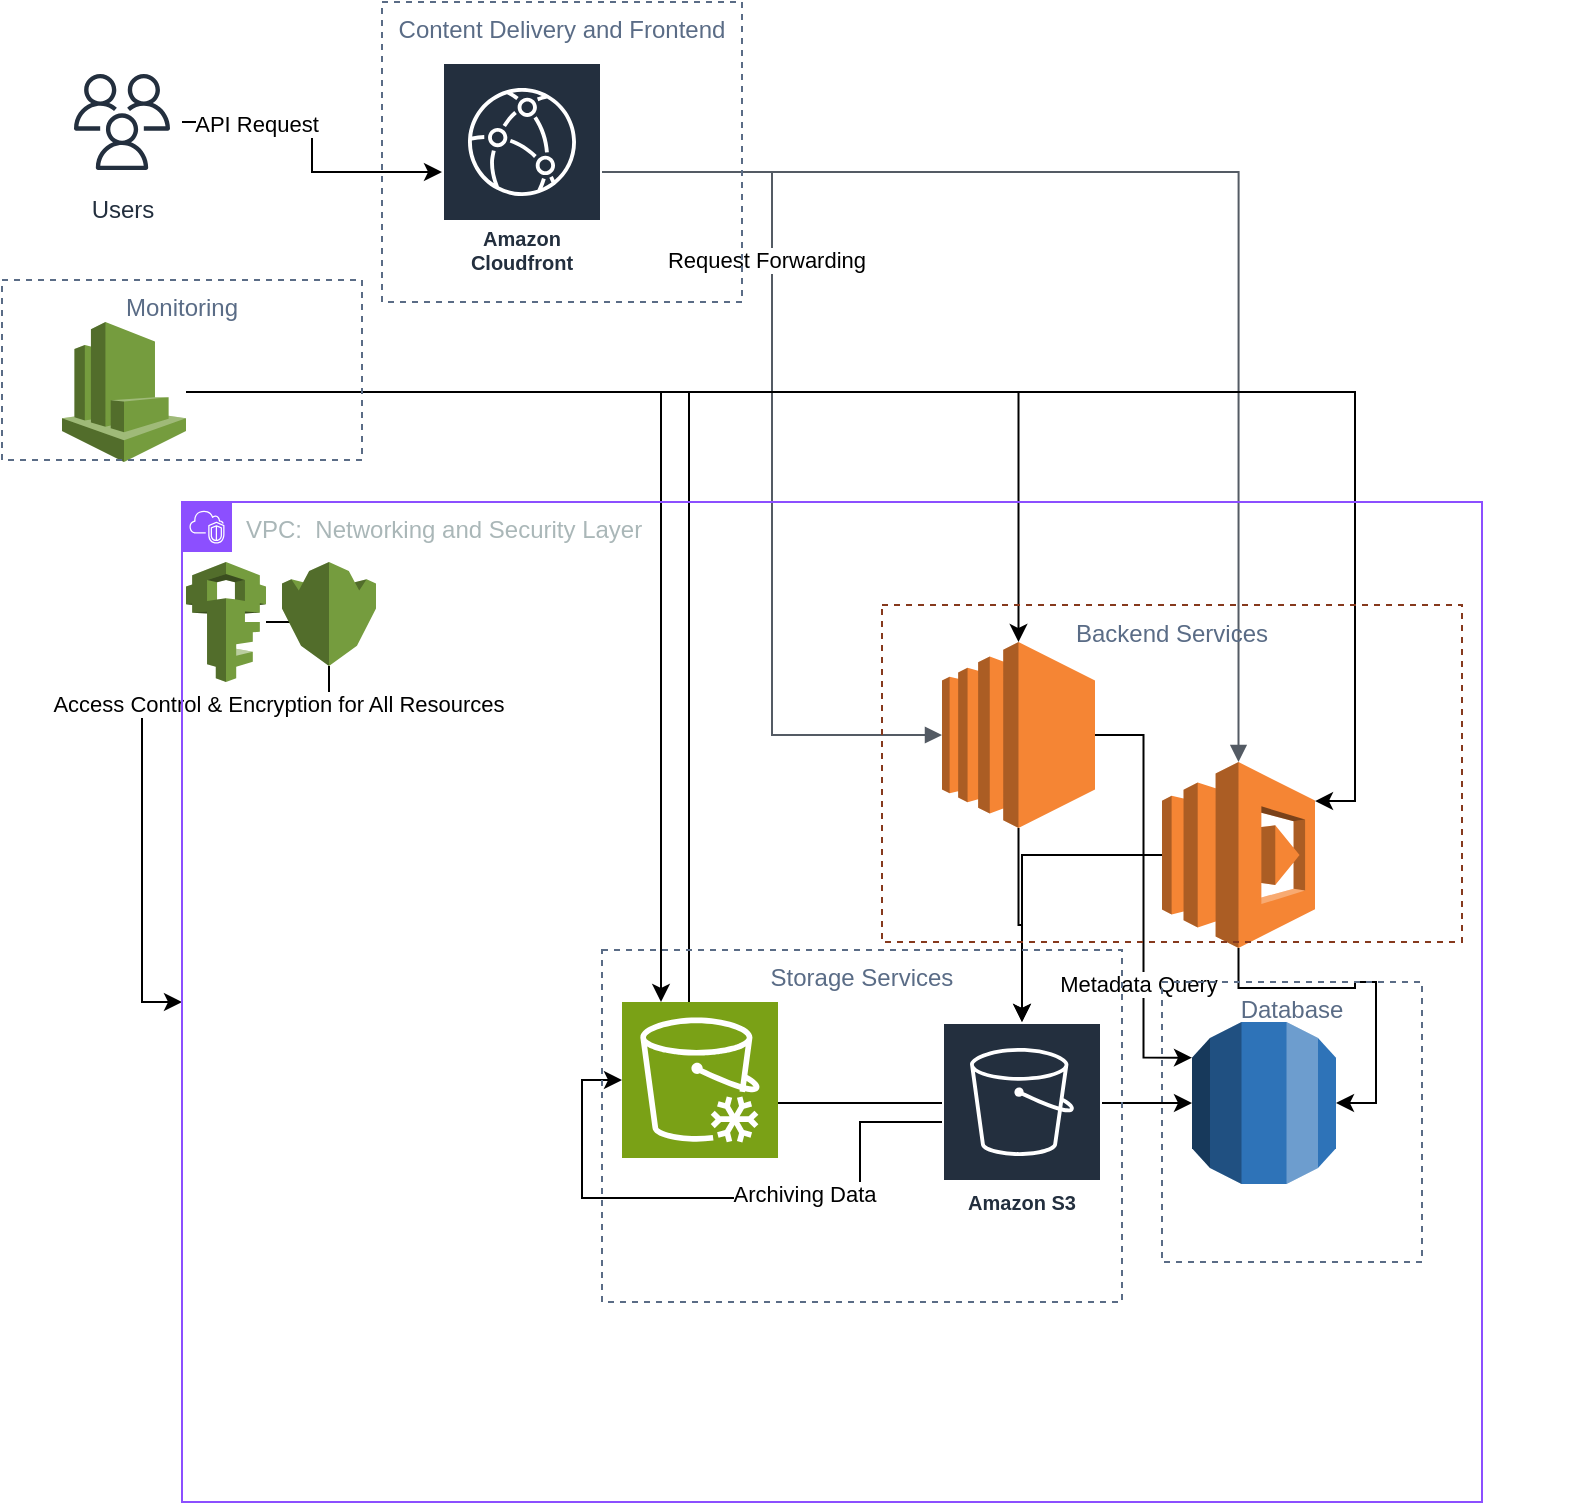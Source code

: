 <mxfile version="25.0.3">
  <diagram name="Page-1" id="KIsASXYknDO_u6vpb7rf">
    <mxGraphModel grid="1" page="1" gridSize="10" guides="1" tooltips="1" connect="1" arrows="1" fold="1" pageScale="1" pageWidth="850" pageHeight="1100" math="0" shadow="0">
      <root>
        <mxCell id="0" />
        <mxCell id="1" parent="0" />
        <mxCell id="wlKHGa--05lUgcBVfdMC-46" value="" style="group" vertex="1" connectable="0" parent="1">
          <mxGeometry x="60" y="30" width="760" height="730" as="geometry" />
        </mxCell>
        <mxCell id="wlKHGa--05lUgcBVfdMC-1" value="Amazon Cloudfront" style="sketch=0;outlineConnect=0;fontColor=#232F3E;gradientColor=none;strokeColor=#ffffff;fillColor=#232F3E;dashed=0;verticalLabelPosition=middle;verticalAlign=bottom;align=center;html=1;whiteSpace=wrap;fontSize=10;fontStyle=1;spacing=3;shape=mxgraph.aws4.productIcon;prIcon=mxgraph.aws4.cloudfront;" vertex="1" parent="wlKHGa--05lUgcBVfdMC-46">
          <mxGeometry x="190" y="10" width="80" height="110" as="geometry" />
        </mxCell>
        <mxCell id="wlKHGa--05lUgcBVfdMC-47" style="edgeStyle=orthogonalEdgeStyle;rounded=0;orthogonalLoop=1;jettySize=auto;html=1;" edge="1" parent="wlKHGa--05lUgcBVfdMC-46" source="wlKHGa--05lUgcBVfdMC-2" target="wlKHGa--05lUgcBVfdMC-1">
          <mxGeometry relative="1" as="geometry" />
        </mxCell>
        <mxCell id="wlKHGa--05lUgcBVfdMC-48" value="API Request" style="edgeLabel;html=1;align=center;verticalAlign=middle;resizable=0;points=[];" vertex="1" connectable="0" parent="wlKHGa--05lUgcBVfdMC-47">
          <mxGeometry x="-0.528" y="-1" relative="1" as="geometry">
            <mxPoint as="offset" />
          </mxGeometry>
        </mxCell>
        <mxCell id="wlKHGa--05lUgcBVfdMC-2" value="Users" style="sketch=0;outlineConnect=0;fontColor=#232F3E;gradientColor=none;strokeColor=#232F3E;fillColor=#ffffff;dashed=0;verticalLabelPosition=bottom;verticalAlign=top;align=center;html=1;fontSize=12;fontStyle=0;aspect=fixed;shape=mxgraph.aws4.resourceIcon;resIcon=mxgraph.aws4.users;" vertex="1" parent="wlKHGa--05lUgcBVfdMC-46">
          <mxGeometry y="10" width="60" height="60" as="geometry" />
        </mxCell>
        <mxCell id="wlKHGa--05lUgcBVfdMC-5" value="" style="edgeStyle=orthogonalEdgeStyle;html=1;endArrow=block;elbow=vertical;startArrow=none;endFill=1;strokeColor=#545B64;rounded=0;entryX=0;entryY=0.5;entryDx=0;entryDy=0;entryPerimeter=0;" edge="1" parent="wlKHGa--05lUgcBVfdMC-46" source="wlKHGa--05lUgcBVfdMC-1" target="wlKHGa--05lUgcBVfdMC-3">
          <mxGeometry width="100" relative="1" as="geometry">
            <mxPoint x="124" y="145" as="sourcePoint" />
            <mxPoint x="224" y="145" as="targetPoint" />
          </mxGeometry>
        </mxCell>
        <mxCell id="wlKHGa--05lUgcBVfdMC-49" value="Request Forwarding" style="edgeLabel;html=1;align=center;verticalAlign=middle;resizable=0;points=[];" vertex="1" connectable="0" parent="wlKHGa--05lUgcBVfdMC-5">
          <mxGeometry x="-0.43" y="-3" relative="1" as="geometry">
            <mxPoint as="offset" />
          </mxGeometry>
        </mxCell>
        <mxCell id="wlKHGa--05lUgcBVfdMC-6" value="" style="edgeStyle=orthogonalEdgeStyle;html=1;endArrow=block;elbow=vertical;startArrow=none;endFill=1;strokeColor=#545B64;rounded=0;entryX=0.5;entryY=0;entryDx=0;entryDy=0;entryPerimeter=0;" edge="1" parent="wlKHGa--05lUgcBVfdMC-46" source="wlKHGa--05lUgcBVfdMC-1" target="wlKHGa--05lUgcBVfdMC-4">
          <mxGeometry width="100" relative="1" as="geometry">
            <mxPoint x="144" y="140" as="sourcePoint" />
            <mxPoint x="244" y="140" as="targetPoint" />
          </mxGeometry>
        </mxCell>
        <mxCell id="wlKHGa--05lUgcBVfdMC-24" style="edgeStyle=orthogonalEdgeStyle;rounded=0;orthogonalLoop=1;jettySize=auto;html=1;exitX=0.5;exitY=1;exitDx=0;exitDy=0;" edge="1" parent="wlKHGa--05lUgcBVfdMC-46">
          <mxGeometry relative="1" as="geometry">
            <mxPoint x="304" y="560" as="sourcePoint" />
            <mxPoint x="304" y="560" as="targetPoint" />
          </mxGeometry>
        </mxCell>
        <mxCell id="z1jR--yxkxkSY4aTle47-1" value="" style="edgeStyle=orthogonalEdgeStyle;rounded=0;orthogonalLoop=1;jettySize=auto;html=1;" edge="1" parent="wlKHGa--05lUgcBVfdMC-46" source="wlKHGa--05lUgcBVfdMC-25" target="wlKHGa--05lUgcBVfdMC-26">
          <mxGeometry relative="1" as="geometry" />
        </mxCell>
        <mxCell id="wlKHGa--05lUgcBVfdMC-25" value="" style="outlineConnect=0;dashed=0;verticalLabelPosition=bottom;verticalAlign=top;align=center;html=1;shape=mxgraph.aws3.iam;fillColor=#759C3E;gradientColor=none;" vertex="1" parent="wlKHGa--05lUgcBVfdMC-46">
          <mxGeometry x="62" y="260" width="40" height="60" as="geometry" />
        </mxCell>
        <mxCell id="wlKHGa--05lUgcBVfdMC-72" style="edgeStyle=orthogonalEdgeStyle;rounded=0;orthogonalLoop=1;jettySize=auto;html=1;entryX=0;entryY=0.5;entryDx=0;entryDy=0;" edge="1" parent="wlKHGa--05lUgcBVfdMC-46" source="wlKHGa--05lUgcBVfdMC-26" target="wlKHGa--05lUgcBVfdMC-60">
          <mxGeometry relative="1" as="geometry">
            <mxPoint x="110.0" y="410" as="targetPoint" />
          </mxGeometry>
        </mxCell>
        <mxCell id="z1jR--yxkxkSY4aTle47-2" value="Access Control &amp;amp; Encryption for All Resources" style="edgeLabel;html=1;align=center;verticalAlign=middle;resizable=0;points=[];" vertex="1" connectable="0" parent="wlKHGa--05lUgcBVfdMC-72">
          <mxGeometry x="-0.678" y="-1" relative="1" as="geometry">
            <mxPoint as="offset" />
          </mxGeometry>
        </mxCell>
        <mxCell id="wlKHGa--05lUgcBVfdMC-26" value="" style="outlineConnect=0;dashed=0;verticalLabelPosition=bottom;verticalAlign=top;align=center;html=1;shape=mxgraph.aws3.kms;fillColor=#759C3E;gradientColor=none;" vertex="1" parent="wlKHGa--05lUgcBVfdMC-46">
          <mxGeometry x="110" y="260" width="47" height="52" as="geometry" />
        </mxCell>
        <mxCell id="wlKHGa--05lUgcBVfdMC-41" style="edgeStyle=orthogonalEdgeStyle;rounded=0;orthogonalLoop=1;jettySize=auto;html=1;" edge="1" parent="wlKHGa--05lUgcBVfdMC-46" source="wlKHGa--05lUgcBVfdMC-40" target="wlKHGa--05lUgcBVfdMC-3">
          <mxGeometry relative="1" as="geometry" />
        </mxCell>
        <mxCell id="wlKHGa--05lUgcBVfdMC-40" value="" style="outlineConnect=0;dashed=0;verticalLabelPosition=bottom;verticalAlign=top;align=center;html=1;shape=mxgraph.aws3.cloudwatch;fillColor=#759C3E;gradientColor=none;" vertex="1" parent="wlKHGa--05lUgcBVfdMC-46">
          <mxGeometry y="140" width="62" height="70" as="geometry" />
        </mxCell>
        <mxCell id="wlKHGa--05lUgcBVfdMC-42" style="edgeStyle=orthogonalEdgeStyle;rounded=0;orthogonalLoop=1;jettySize=auto;html=1;entryX=1;entryY=0.21;entryDx=0;entryDy=0;entryPerimeter=0;" edge="1" parent="wlKHGa--05lUgcBVfdMC-46" source="wlKHGa--05lUgcBVfdMC-40" target="wlKHGa--05lUgcBVfdMC-4">
          <mxGeometry relative="1" as="geometry" />
        </mxCell>
        <mxCell id="wlKHGa--05lUgcBVfdMC-43" style="edgeStyle=orthogonalEdgeStyle;rounded=0;orthogonalLoop=1;jettySize=auto;html=1;entryX=0.25;entryY=0;entryDx=0;entryDy=0;entryPerimeter=0;" edge="1" parent="wlKHGa--05lUgcBVfdMC-46" source="wlKHGa--05lUgcBVfdMC-40" target="wlKHGa--05lUgcBVfdMC-17">
          <mxGeometry relative="1" as="geometry" />
        </mxCell>
        <mxCell id="wlKHGa--05lUgcBVfdMC-45" style="edgeStyle=orthogonalEdgeStyle;rounded=0;orthogonalLoop=1;jettySize=auto;html=1;entryX=0;entryY=0.5;entryDx=0;entryDy=0;entryPerimeter=0;" edge="1" parent="wlKHGa--05lUgcBVfdMC-46" source="wlKHGa--05lUgcBVfdMC-40" target="wlKHGa--05lUgcBVfdMC-19">
          <mxGeometry relative="1" as="geometry" />
        </mxCell>
        <mxCell id="wlKHGa--05lUgcBVfdMC-55" value="" style="group" vertex="1" connectable="0" parent="wlKHGa--05lUgcBVfdMC-46">
          <mxGeometry x="280" y="300" width="440" height="330" as="geometry" />
        </mxCell>
        <mxCell id="wlKHGa--05lUgcBVfdMC-9" style="edgeStyle=orthogonalEdgeStyle;rounded=0;orthogonalLoop=1;jettySize=auto;html=1;" edge="1" parent="wlKHGa--05lUgcBVfdMC-55" source="wlKHGa--05lUgcBVfdMC-3" target="wlKHGa--05lUgcBVfdMC-7">
          <mxGeometry relative="1" as="geometry" />
        </mxCell>
        <mxCell id="wlKHGa--05lUgcBVfdMC-3" value="" style="outlineConnect=0;dashed=0;verticalLabelPosition=bottom;verticalAlign=top;align=center;html=1;shape=mxgraph.aws3.ec2;fillColor=#F58534;gradientColor=none;" vertex="1" parent="wlKHGa--05lUgcBVfdMC-55">
          <mxGeometry x="160" width="76.5" height="93" as="geometry" />
        </mxCell>
        <mxCell id="wlKHGa--05lUgcBVfdMC-16" style="edgeStyle=orthogonalEdgeStyle;rounded=0;orthogonalLoop=1;jettySize=auto;html=1;" edge="1" parent="wlKHGa--05lUgcBVfdMC-55" source="wlKHGa--05lUgcBVfdMC-4" target="wlKHGa--05lUgcBVfdMC-7">
          <mxGeometry relative="1" as="geometry" />
        </mxCell>
        <mxCell id="wlKHGa--05lUgcBVfdMC-4" value="" style="outlineConnect=0;dashed=0;verticalLabelPosition=bottom;verticalAlign=top;align=center;html=1;shape=mxgraph.aws3.lambda;fillColor=#F58534;gradientColor=none;" vertex="1" parent="wlKHGa--05lUgcBVfdMC-55">
          <mxGeometry x="270" y="60" width="76.5" height="93" as="geometry" />
        </mxCell>
        <mxCell id="wlKHGa--05lUgcBVfdMC-7" value="Amazon S3" style="sketch=0;outlineConnect=0;fontColor=#232F3E;gradientColor=none;strokeColor=#ffffff;fillColor=#232F3E;dashed=0;verticalLabelPosition=middle;verticalAlign=bottom;align=center;html=1;whiteSpace=wrap;fontSize=10;fontStyle=1;spacing=3;shape=mxgraph.aws4.productIcon;prIcon=mxgraph.aws4.s3;" vertex="1" parent="wlKHGa--05lUgcBVfdMC-55">
          <mxGeometry x="160" y="190" width="80" height="100" as="geometry" />
        </mxCell>
        <mxCell id="wlKHGa--05lUgcBVfdMC-17" value="" style="sketch=0;points=[[0,0,0],[0.25,0,0],[0.5,0,0],[0.75,0,0],[1,0,0],[0,1,0],[0.25,1,0],[0.5,1,0],[0.75,1,0],[1,1,0],[0,0.25,0],[0,0.5,0],[0,0.75,0],[1,0.25,0],[1,0.5,0],[1,0.75,0]];outlineConnect=0;fontColor=#232F3E;fillColor=#7AA116;strokeColor=#ffffff;dashed=0;verticalLabelPosition=bottom;verticalAlign=top;align=center;html=1;fontSize=12;fontStyle=0;aspect=fixed;shape=mxgraph.aws4.resourceIcon;resIcon=mxgraph.aws4.glacier;" vertex="1" parent="wlKHGa--05lUgcBVfdMC-55">
          <mxGeometry y="180" width="78" height="78" as="geometry" />
        </mxCell>
        <mxCell id="wlKHGa--05lUgcBVfdMC-19" value="" style="outlineConnect=0;dashed=0;verticalLabelPosition=bottom;verticalAlign=top;align=center;html=1;shape=mxgraph.aws3.rds;fillColor=#2E73B8;gradientColor=none;" vertex="1" parent="wlKHGa--05lUgcBVfdMC-55">
          <mxGeometry x="285" y="190" width="72" height="81" as="geometry" />
        </mxCell>
        <mxCell id="wlKHGa--05lUgcBVfdMC-20" style="edgeStyle=orthogonalEdgeStyle;rounded=0;orthogonalLoop=1;jettySize=auto;html=1;entryX=0;entryY=0.22;entryDx=0;entryDy=0;entryPerimeter=0;" edge="1" parent="wlKHGa--05lUgcBVfdMC-55" source="wlKHGa--05lUgcBVfdMC-3" target="wlKHGa--05lUgcBVfdMC-19">
          <mxGeometry relative="1" as="geometry" />
        </mxCell>
        <mxCell id="wlKHGa--05lUgcBVfdMC-51" value="Metadata Query" style="edgeLabel;html=1;align=center;verticalAlign=middle;resizable=0;points=[];" vertex="1" connectable="0" parent="wlKHGa--05lUgcBVfdMC-20">
          <mxGeometry x="0.287" y="-3" relative="1" as="geometry">
            <mxPoint y="13" as="offset" />
          </mxGeometry>
        </mxCell>
        <mxCell id="wlKHGa--05lUgcBVfdMC-21" style="edgeStyle=orthogonalEdgeStyle;rounded=0;orthogonalLoop=1;jettySize=auto;html=1;entryX=1;entryY=0.5;entryDx=0;entryDy=0;entryPerimeter=0;" edge="1" parent="wlKHGa--05lUgcBVfdMC-55" source="wlKHGa--05lUgcBVfdMC-4" target="wlKHGa--05lUgcBVfdMC-19">
          <mxGeometry relative="1" as="geometry" />
        </mxCell>
        <mxCell id="wlKHGa--05lUgcBVfdMC-18" style="edgeStyle=orthogonalEdgeStyle;rounded=0;orthogonalLoop=1;jettySize=auto;html=1;entryX=0;entryY=0.5;entryDx=0;entryDy=0;entryPerimeter=0;" edge="1" parent="wlKHGa--05lUgcBVfdMC-55" source="wlKHGa--05lUgcBVfdMC-7" target="wlKHGa--05lUgcBVfdMC-17">
          <mxGeometry relative="1" as="geometry" />
        </mxCell>
        <mxCell id="wlKHGa--05lUgcBVfdMC-52" value="Archiving Data" style="edgeLabel;html=1;align=center;verticalAlign=middle;resizable=0;points=[];" vertex="1" connectable="0" parent="wlKHGa--05lUgcBVfdMC-18">
          <mxGeometry x="-0.279" y="-2" relative="1" as="geometry">
            <mxPoint as="offset" />
          </mxGeometry>
        </mxCell>
        <mxCell id="wlKHGa--05lUgcBVfdMC-57" value="Backend Services" style="fillColor=none;strokeColor=#86391D;dashed=1;verticalAlign=top;fontStyle=0;fontColor=#5A6C86;whiteSpace=wrap;html=1;" vertex="1" parent="wlKHGa--05lUgcBVfdMC-55">
          <mxGeometry x="130" y="-18.5" width="290" height="168.5" as="geometry" />
        </mxCell>
        <mxCell id="wlKHGa--05lUgcBVfdMC-58" value="Storage Services" style="fillColor=none;strokeColor=#5A6C86;dashed=1;verticalAlign=top;fontStyle=0;fontColor=#5A6C86;whiteSpace=wrap;html=1;" vertex="1" parent="wlKHGa--05lUgcBVfdMC-55">
          <mxGeometry x="-10" y="154" width="260" height="176" as="geometry" />
        </mxCell>
        <mxCell id="wlKHGa--05lUgcBVfdMC-59" value="Database" style="fillColor=none;strokeColor=#5A6C86;dashed=1;verticalAlign=top;fontStyle=0;fontColor=#5A6C86;whiteSpace=wrap;html=1;" vertex="1" parent="wlKHGa--05lUgcBVfdMC-55">
          <mxGeometry x="270" y="170" width="130" height="140" as="geometry" />
        </mxCell>
        <mxCell id="wlKHGa--05lUgcBVfdMC-60" value="VPC:&amp;nbsp; Networking and Security Layer" style="points=[[0,0],[0.25,0],[0.5,0],[0.75,0],[1,0],[1,0.25],[1,0.5],[1,0.75],[1,1],[0.75,1],[0.5,1],[0.25,1],[0,1],[0,0.75],[0,0.5],[0,0.25]];outlineConnect=0;gradientColor=none;html=1;whiteSpace=wrap;fontSize=12;fontStyle=0;container=1;pointerEvents=0;collapsible=0;recursiveResize=0;shape=mxgraph.aws4.group;grIcon=mxgraph.aws4.group_vpc2;strokeColor=#8C4FFF;fillColor=none;verticalAlign=top;align=left;spacingLeft=30;fontColor=#AAB7B8;dashed=0;" vertex="1" parent="wlKHGa--05lUgcBVfdMC-46">
          <mxGeometry x="60" y="230" width="650" height="500" as="geometry" />
        </mxCell>
        <mxCell id="wlKHGa--05lUgcBVfdMC-62" value="Content Delivery and Frontend" style="fillColor=none;strokeColor=#5A6C86;dashed=1;verticalAlign=top;fontStyle=0;fontColor=#5A6C86;whiteSpace=wrap;html=1;" vertex="1" parent="1">
          <mxGeometry x="220" y="10" width="180" height="150" as="geometry" />
        </mxCell>
        <mxCell id="wlKHGa--05lUgcBVfdMC-63" value="Monitoring" style="fillColor=none;strokeColor=#5A6C86;dashed=1;verticalAlign=top;fontStyle=0;fontColor=#5A6C86;whiteSpace=wrap;html=1;" vertex="1" parent="1">
          <mxGeometry x="30" y="149" width="180" height="90" as="geometry" />
        </mxCell>
      </root>
    </mxGraphModel>
  </diagram>
</mxfile>
